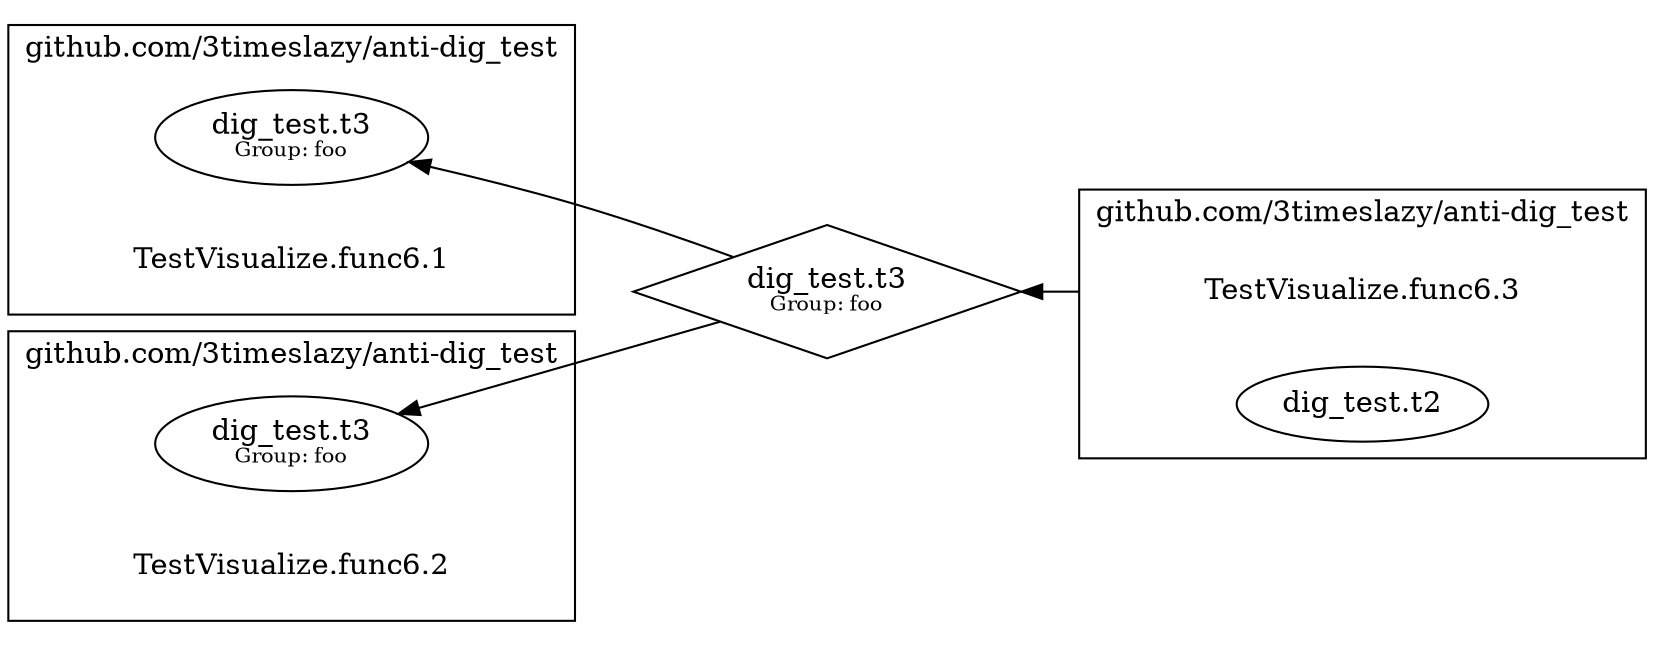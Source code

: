 digraph {
	rankdir=RL;
	graph [compound=true];
	"[type=dig_test.t3 group=foo]" [shape=diamond label=<dig_test.t3<BR /><FONT POINT-SIZE="10">Group: foo</FONT>>];
		"[type=dig_test.t3 group=foo]" -> "dig_test.t3[group=foo]0";
		"[type=dig_test.t3 group=foo]" -> "dig_test.t3[group=foo]1";
		
	
		subgraph cluster_0 {
			label = "github.com/3timeslazy/anti-dig_test";
			constructor_0 [shape=plaintext label="TestVisualize.func6.1"];
			
			"dig_test.t3[group=foo]0" [label=<dig_test.t3<BR /><FONT POINT-SIZE="10">Group: foo</FONT>>];
			
		}
		
		
		subgraph cluster_1 {
			label = "github.com/3timeslazy/anti-dig_test";
			constructor_1 [shape=plaintext label="TestVisualize.func6.2"];
			
			"dig_test.t3[group=foo]1" [label=<dig_test.t3<BR /><FONT POINT-SIZE="10">Group: foo</FONT>>];
			
		}
		
		
		subgraph cluster_2 {
			label = "github.com/3timeslazy/anti-dig_test";
			constructor_2 [shape=plaintext label="TestVisualize.func6.3"];
			
			"dig_test.t2" [label=<dig_test.t2>];
			
		}
		
		
			constructor_2 -> "[type=dig_test.t3 group=foo]" [ltail=cluster_2];
		
	
}